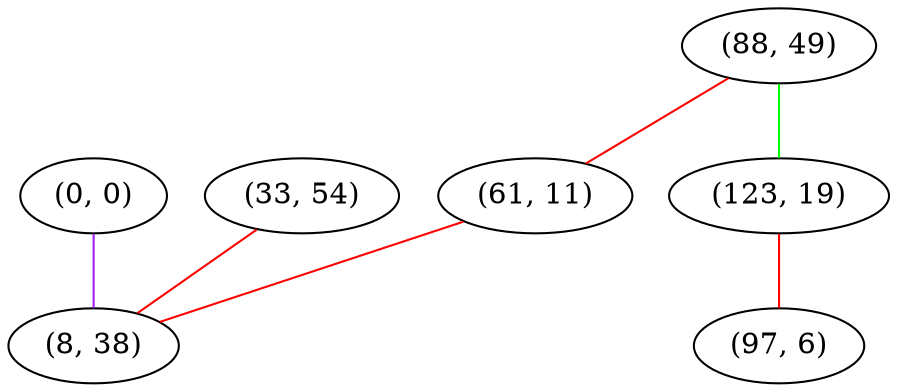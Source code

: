 graph "" {
"(0, 0)";
"(33, 54)";
"(88, 49)";
"(123, 19)";
"(61, 11)";
"(97, 6)";
"(8, 38)";
"(0, 0)" -- "(8, 38)"  [color=purple, key=0, weight=4];
"(33, 54)" -- "(8, 38)"  [color=red, key=0, weight=1];
"(88, 49)" -- "(123, 19)"  [color=green, key=0, weight=2];
"(88, 49)" -- "(61, 11)"  [color=red, key=0, weight=1];
"(123, 19)" -- "(97, 6)"  [color=red, key=0, weight=1];
"(61, 11)" -- "(8, 38)"  [color=red, key=0, weight=1];
}
